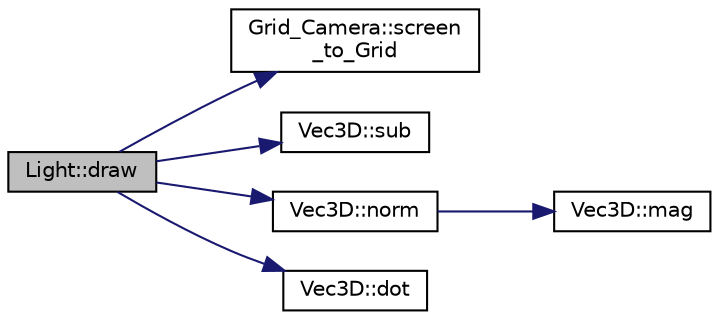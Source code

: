 digraph "Light::draw"
{
  edge [fontname="Helvetica",fontsize="10",labelfontname="Helvetica",labelfontsize="10"];
  node [fontname="Helvetica",fontsize="10",shape=record];
  rankdir="LR";
  Node0 [label="Light::draw",height=0.2,width=0.4,color="black", fillcolor="grey75", style="filled", fontcolor="black"];
  Node0 -> Node1 [color="midnightblue",fontsize="10",style="solid",fontname="Helvetica"];
  Node1 [label="Grid_Camera::screen\l_to_Grid",height=0.2,width=0.4,color="black", fillcolor="white", style="filled",URL="$namespace_grid___camera.html#af25668fea8e588c3bebb6841bb3ec4c8"];
  Node0 -> Node2 [color="midnightblue",fontsize="10",style="solid",fontname="Helvetica"];
  Node2 [label="Vec3D::sub",height=0.2,width=0.4,color="black", fillcolor="white", style="filled",URL="$namespace_vec3_d.html#a61c6c6f0798585bc77c457656e914430"];
  Node0 -> Node3 [color="midnightblue",fontsize="10",style="solid",fontname="Helvetica"];
  Node3 [label="Vec3D::norm",height=0.2,width=0.4,color="black", fillcolor="white", style="filled",URL="$namespace_vec3_d.html#af43d6bfde0087b0e924826cffdd5f299"];
  Node3 -> Node4 [color="midnightblue",fontsize="10",style="solid",fontname="Helvetica"];
  Node4 [label="Vec3D::mag",height=0.2,width=0.4,color="black", fillcolor="white", style="filled",URL="$namespace_vec3_d.html#a4662b93042dccc6b83a0a776da1a730a"];
  Node0 -> Node5 [color="midnightblue",fontsize="10",style="solid",fontname="Helvetica"];
  Node5 [label="Vec3D::dot",height=0.2,width=0.4,color="black", fillcolor="white", style="filled",URL="$namespace_vec3_d.html#a795e203692b186944d7ffabeef364c59"];
}
